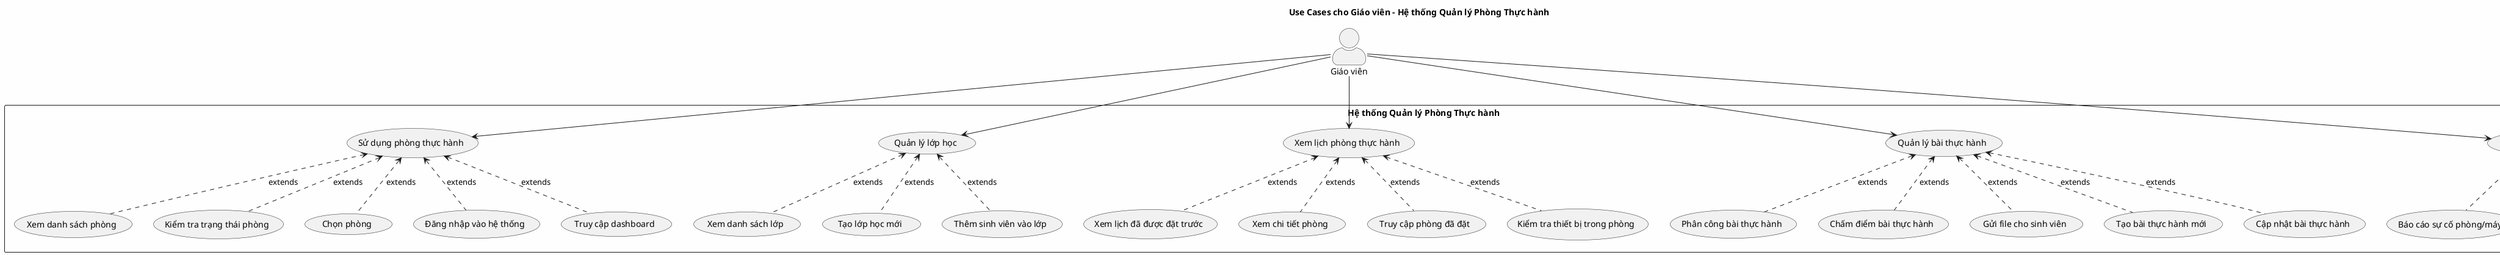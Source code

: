 @startuml teacher-use-cases
title Use Cases cho Giáo viên - Hệ thống Quản lý Phòng Thực hành

skinparam actorStyle awesome
skinparam packageStyle rectangle
skinparam usecaseStyle roundedBox
skinparam backgroundColor #FEFEFE
skinparam handwritten false

actor "Giáo viên" as Teacher

rectangle "Hệ thống Quản lý Phòng Thực hành" {
  usecase "Sử dụng phòng thực hành" as UC0
  usecase "Xem danh sách phòng" as UC0_1
  usecase "Kiểm tra trạng thái phòng" as UC0_2
  usecase "Chọn phòng" as UC0_3
  usecase "Đăng nhập vào hệ thống" as UC0_4
  usecase "Truy cập dashboard" as UC0_5
  
  usecase "Quản lý lớp học" as UC1
  usecase "Tạo lớp học mới" as UC1_1
  usecase "Thêm sinh viên vào lớp" as UC1_2
  usecase "Xem danh sách lớp" as UC1_3
  
  usecase "Xem lịch phòng thực hành" as UC2
  usecase "Xem lịch đã được đặt trước" as UC2_1
  usecase "Xem chi tiết phòng" as UC2_2
  usecase "Truy cập phòng đã đặt" as UC2_3
  usecase "Kiểm tra thiết bị trong phòng" as UC2_4
  
  usecase "Quản lý bài thực hành" as UC3
  usecase "Tạo bài thực hành mới" as UC3_1
  usecase "Cập nhật bài thực hành" as UC3_2
  usecase "Phân công bài thực hành" as UC3_3
  usecase "Chấm điểm bài thực hành" as UC3_4
  usecase "Gửi file cho sinh viên" as UC3_5
  
  usecase "Quản lý báo cáo" as UC4
  usecase "Xem tiến độ thực hành của sinh viên" as UC4_1
  usecase "Xuất báo cáo điểm" as UC4_2
  usecase "Báo cáo sự cố phòng/máy" as UC4_3
  
  ' Mối quan hệ giữa Giáo viên và các Use Case chính
  Teacher --> UC0
  UC0 <.. UC0_1 : extends
  UC0 <.. UC0_2 : extends
  UC0 <.. UC0_3 : extends
  UC0 <.. UC0_4 : extends
  UC0 <.. UC0_5 : extends
  
  Teacher --> UC1
  Teacher --> UC2
  Teacher --> UC3
  Teacher --> UC4
  
  ' Mối quan hệ giữa Use Case chính và các Use Case con
  UC1 <.. UC1_1 : extends
  UC1 <.. UC1_2 : extends
  UC1 <.. UC1_3 : extends
  
  UC2 <.. UC2_1 : extends
  UC2 <.. UC2_2 : extends
  UC2 <.. UC2_3 : extends
  UC2 <.. UC2_4 : extends
  
  UC3 <.. UC3_1 : extends
  UC3 <.. UC3_2 : extends
  UC3 <.. UC3_3 : extends
  UC3 <.. UC3_4 : extends
  UC3 <.. UC3_5 : extends
  
  UC4 <.. UC4_1 : extends
  UC4 <.. UC4_2 : extends
  UC4 <.. UC4_3 : extends
}

@enduml
